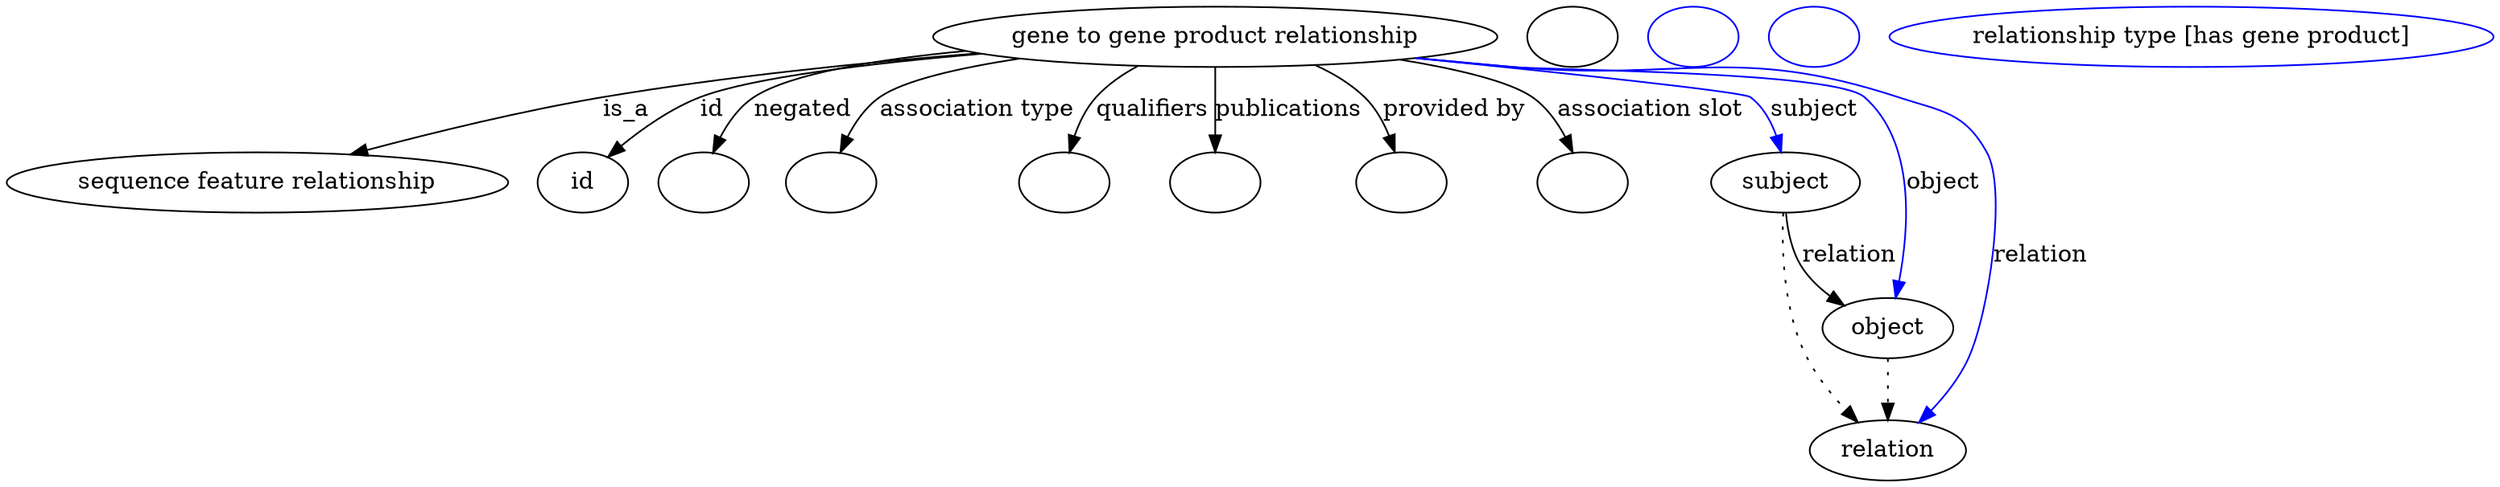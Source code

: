 digraph {
	graph [bb="0,0,1234.5,281"];
	node [label="\N"];
	"gene to gene product relationship"	 [height=0.5,
		label="gene to gene product relationship",
		pos="598.23,263",
		width=3.5551];
	"sequence feature relationship"	 [height=0.5,
		pos="113.23,177",
		width=3.1453];
	"gene to gene product relationship" -> "sequence feature relationship"	 [label=is_a,
		lp="309.51,220",
		pos="e,164.83,193.15 488.42,253.72 431.24,247.91 360.36,239.18 297.68,227 256.15,218.93 210.23,206.49 174.6,196.04"];
	id	 [height=0.5,
		pos="271.23,177",
		width=0.75];
	"gene to gene product relationship" -> id	 [color=black,
		label=id,
		lp="357.68,220",
		pos="e,288.57,190.8 495.28,252.27 439.82,245.65 377.52,236.6 351.34,227 331.78,219.83 311.9,207.46 296.84,196.82",
		style=solid];
	negated	 [color=black,
		height=0.5,
		label="",
		pos="343.23,177",
		width=0.75];
	"gene to gene product relationship" -> negated	 [color=black,
		label=negated,
		lp="404,220",
		pos="e,351.95,194.12 492.67,252.78 447.49,246.93 400.78,238.44 381.7,227 371.88,221.11 363.66,211.69 357.37,202.61",
		style=solid];
	"association type"	 [color=black,
		height=0.5,
		label="",
		pos="415.23,177",
		width=0.75];
	"gene to gene product relationship" -> "association type"	 [color=black,
		label="association type",
		lp="486.14,220",
		pos="e,419.95,194.77 510.84,249.78 480.95,243.86 452.09,236.14 440.42,227 432.97,221.17 427.54,212.54 423.68,204.08",
		style=solid];
	qualifiers	 [color=black,
		height=0.5,
		label="",
		pos="523.23,177",
		width=0.75];
	"gene to gene product relationship" -> qualifiers	 [color=black,
		label=qualifiers,
		lp="568.28,220",
		pos="e,527.07,195.08 563.4,245.55 555.62,240.41 547.96,234.19 542.13,227 536.87,220.51 532.98,212.4 530.13,204.62",
		style=solid];
	publications	 [color=black,
		height=0.5,
		label="",
		pos="598.23,177",
		width=0.75];
	"gene to gene product relationship" -> publications	 [color=black,
		label=publications,
		lp="632.45,220",
		pos="e,598.23,195.21 598.23,244.76 598.23,233.36 598.23,218.43 598.23,205.49",
		style=solid];
	"provided by"	 [color=black,
		height=0.5,
		label="",
		pos="689.23,177",
		width=0.75];
	"gene to gene product relationship" -> "provided by"	 [color=black,
		label="provided by",
		lp="710.86,220",
		pos="e,684.61,194.87 641.83,245.95 651.05,240.88 660.12,234.6 667.23,227 673.22,220.6 677.75,212.3 681.1,204.32",
		style=solid];
	"association slot"	 [color=black,
		height=0.5,
		label="",
		pos="779.23,177",
		width=0.75];
	"gene to gene product relationship" -> "association slot"	 [color=black,
		label="association slot",
		lp="805.2,220",
		pos="e,772.38,194.78 680.12,249.05 708.77,242.99 736.67,235.35 748.23,227 756.38,221.11 762.84,212.36 767.71,203.82",
		style=solid];
	subject	 [height=0.5,
		pos="872.23,177",
		width=0.97656];
	"gene to gene product relationship" -> subject	 [color=blue,
		label=subject,
		lp="883.06,220",
		pos="e,869.65,194.97 690.54,250.45 762.51,240.59 850.58,228.3 852.23,227 859.31,221.44 863.9,212.99 866.86,204.6",
		style=solid];
	object	 [height=0.5,
		pos="927.23,91",
		width=0.88096];
	"gene to gene product relationship" -> object	 [color=blue,
		label=object,
		lp="952.34,177",
		pos="e,931.09,109.04 690.68,250.52 705.57,248.6 720.82,246.7 735.23,245 773.4,240.5 877.85,251.77 907.23,227 937.89,201.16 936.92,150.66 \
932.63,119",
		style=solid];
	relation	 [height=0.5,
		pos="927.23,18",
		width=1.031];
	"gene to gene product relationship" -> relation	 [color=blue,
		label=relation,
		lp="1000.6,134",
		pos="e,943.4,34.283 690.29,250.43 705.3,248.51 720.69,246.64 735.23,245 820.4,235.42 846.74,256.44 927.23,227 950.62,218.45 961.7,217.07 \
973.23,195 981.9,178.4 981.39,109.12 968.23,73 964.17,61.862 957.07,51.071 949.91,42.041",
		style=solid];
	association_id	 [color=black,
		height=0.5,
		label="",
		pos="771.23,263",
		width=0.75];
	subject -> object	 [label=relation,
		lp="908.61,134",
		pos="e,906.72,105.22 874.83,158.86 876.86,148.88 880.41,136.62 886.47,127 889.91,121.55 894.41,116.45 899.16,111.89"];
	subject -> relation	 [pos="e,911.62,34.504 871.8,158.94 871.93,137.58 874.16,101.32 886.23,73 890.88,62.095 898.11,51.356 905.21,42.302",
		style=dotted];
	"gene to gene product relationship subject"	 [color=blue,
		height=0.5,
		label="",
		pos="843.23,263",
		width=0.75];
	object -> relation	 [pos="e,927.23,36.09 927.23,72.955 927.23,64.883 927.23,55.176 927.23,46.182",
		style=dotted];
	"gene to gene product relationship object"	 [color=blue,
		height=0.5,
		label="",
		pos="915.23,263",
		width=0.75];
	"gene to gene product relationship relation"	 [color=blue,
		height=0.5,
		label="relationship type [has gene product]",
		pos="1097.2,263",
		width=3.8143];
}
